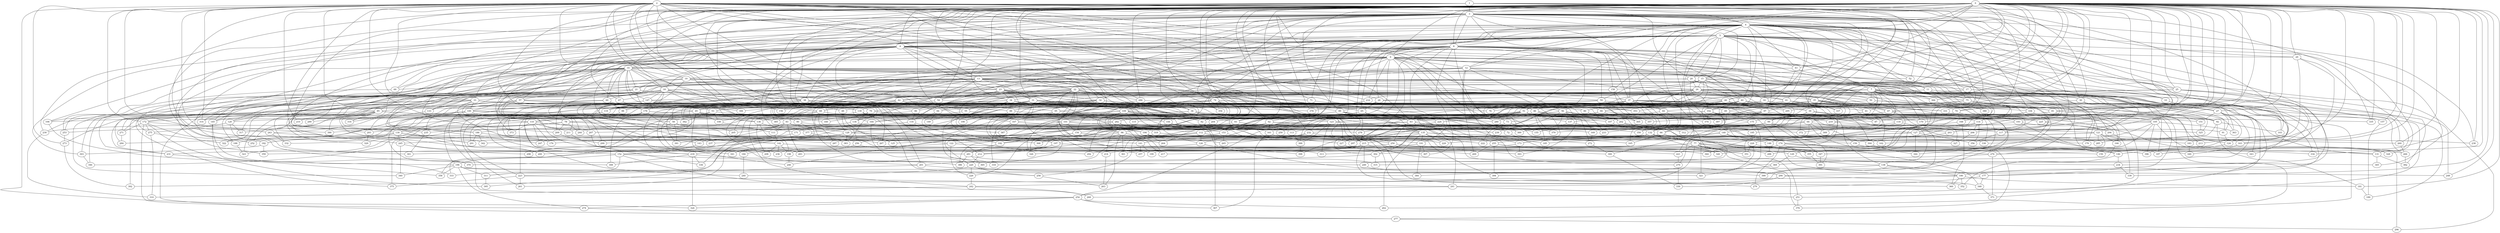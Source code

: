 strict graph "barabasi_albert_graph(400,3)" {
0;
1;
2;
3;
4;
5;
6;
7;
8;
9;
10;
11;
12;
13;
14;
15;
16;
17;
18;
19;
20;
21;
22;
23;
24;
25;
26;
27;
28;
29;
30;
31;
32;
33;
34;
35;
36;
37;
38;
39;
40;
41;
42;
43;
44;
45;
46;
47;
48;
49;
50;
51;
52;
53;
54;
55;
56;
57;
58;
59;
60;
61;
62;
63;
64;
65;
66;
67;
68;
69;
70;
71;
72;
73;
74;
75;
76;
77;
78;
79;
80;
81;
82;
83;
84;
85;
86;
87;
88;
89;
90;
91;
92;
93;
94;
95;
96;
97;
98;
99;
100;
101;
102;
103;
104;
105;
106;
107;
108;
109;
110;
111;
112;
113;
114;
115;
116;
117;
118;
119;
120;
121;
122;
123;
124;
125;
126;
127;
128;
129;
130;
131;
132;
133;
134;
135;
136;
137;
138;
139;
140;
141;
142;
143;
144;
145;
146;
147;
148;
149;
150;
151;
152;
153;
154;
155;
156;
157;
158;
159;
160;
161;
162;
163;
164;
165;
166;
167;
168;
169;
170;
171;
172;
173;
174;
175;
176;
177;
178;
179;
180;
181;
182;
183;
184;
185;
186;
187;
188;
189;
190;
191;
192;
193;
194;
195;
196;
197;
198;
199;
200;
201;
202;
203;
204;
205;
206;
207;
208;
209;
210;
211;
212;
213;
214;
215;
216;
217;
218;
219;
220;
221;
222;
223;
224;
225;
226;
227;
228;
229;
230;
231;
232;
233;
234;
235;
236;
237;
238;
239;
240;
241;
242;
243;
244;
245;
246;
247;
248;
249;
250;
251;
252;
253;
254;
255;
256;
257;
258;
259;
260;
261;
262;
263;
264;
265;
266;
267;
268;
269;
270;
271;
272;
273;
274;
275;
276;
277;
278;
279;
280;
281;
282;
283;
284;
285;
286;
287;
288;
289;
290;
291;
292;
293;
294;
295;
296;
297;
298;
299;
300;
301;
302;
303;
304;
305;
306;
307;
308;
309;
310;
311;
312;
313;
314;
315;
316;
317;
318;
319;
320;
321;
322;
323;
324;
325;
326;
327;
328;
329;
330;
331;
332;
333;
334;
335;
336;
337;
338;
339;
340;
341;
342;
343;
344;
345;
346;
347;
348;
349;
350;
351;
352;
353;
354;
355;
356;
357;
358;
359;
360;
361;
362;
363;
364;
365;
366;
367;
368;
369;
370;
371;
372;
373;
374;
375;
376;
377;
378;
379;
380;
381;
382;
383;
384;
385;
386;
387;
388;
389;
390;
391;
392;
393;
394;
395;
396;
397;
398;
399;
0 -- 3  [is_available=True, prob="1.0"];
0 -- 4  [is_available=True, prob="0.469108037095"];
0 -- 5  [is_available=True, prob="0.46128599226"];
0 -- 134  [is_available=True, prob="0.242412271839"];
0 -- 7  [is_available=True, prob="1.0"];
0 -- 8  [is_available=True, prob="0.300753113248"];
0 -- 9  [is_available=True, prob="0.74946167137"];
0 -- 139  [is_available=True, prob="0.544495184502"];
0 -- 12  [is_available=True, prob="1.0"];
0 -- 14  [is_available=True, prob="0.443077723807"];
0 -- 144  [is_available=True, prob="0.201335796004"];
0 -- 17  [is_available=True, prob="0.937649190392"];
0 -- 20  [is_available=True, prob="1.0"];
0 -- 366  [is_available=True, prob="1.0"];
0 -- 150  [is_available=True, prob="1.0"];
0 -- 25  [is_available=True, prob="1.0"];
0 -- 26  [is_available=True, prob="1.0"];
0 -- 27  [is_available=True, prob="0.169822633315"];
0 -- 260  [is_available=True, prob="0.44544967121"];
0 -- 29  [is_available=True, prob="0.77801189255"];
0 -- 286  [is_available=True, prob="0.807539608115"];
0 -- 31  [is_available=True, prob="0.908186370956"];
0 -- 34  [is_available=True, prob="0.759470483725"];
0 -- 38  [is_available=True, prob="0.776584737086"];
0 -- 168  [is_available=True, prob="0.798781486831"];
0 -- 372  [is_available=True, prob="0.971199612513"];
0 -- 44  [is_available=True, prob="1.0"];
0 -- 47  [is_available=True, prob="0.2263514423"];
0 -- 48  [is_available=True, prob="0.38629463749"];
0 -- 49  [is_available=True, prob="0.975014358833"];
0 -- 308  [is_available=True, prob="0.362865690236"];
0 -- 181  [is_available=True, prob="0.683231213149"];
0 -- 54  [is_available=True, prob="1.0"];
0 -- 57  [is_available=True, prob="0.469200179878"];
0 -- 186  [is_available=True, prob="0.435752359344"];
0 -- 190  [is_available=True, prob="0.99192404685"];
0 -- 319  [is_available=True, prob="0.530068215431"];
0 -- 193  [is_available=True, prob="0.38735262952"];
0 -- 67  [is_available=True, prob="0.938527764088"];
0 -- 182  [is_available=True, prob="0.29176022767"];
0 -- 70  [is_available=True, prob="0.801853870129"];
0 -- 337  [is_available=True, prob="1.0"];
0 -- 74  [is_available=True, prob="0.964928389022"];
0 -- 203  [is_available=True, prob="0.264798888369"];
0 -- 206  [is_available=True, prob="0.310271329784"];
0 -- 79  [is_available=True, prob="0.615456173189"];
0 -- 81  [is_available=True, prob="0.796133817011"];
0 -- 82  [is_available=True, prob="1.0"];
0 -- 339  [is_available=True, prob="1.0"];
0 -- 213  [is_available=True, prob="1.0"];
0 -- 87  [is_available=True, prob="1.0"];
0 -- 267  [is_available=True, prob="0.00955412819564"];
0 -- 331  [is_available=True, prob="0.865411491537"];
0 -- 335  [is_available=True, prob="0.334314809139"];
0 -- 93  [is_available=True, prob="0.246020717553"];
0 -- 225  [is_available=True, prob="0.165659739944"];
0 -- 230  [is_available=True, prob="0.205355168562"];
0 -- 209  [is_available=True, prob="1.0"];
0 -- 232  [is_available=True, prob="0.864209151323"];
0 -- 238  [is_available=True, prob="0.716328494152"];
0 -- 334  [is_available=True, prob="0.00755163651664"];
0 -- 157  [is_available=True, prob="0.0768299641235"];
0 -- 285  [is_available=True, prob="0.653055908189"];
0 -- 117  [is_available=True, prob="0.384852274609"];
0 -- 248  [is_available=True, prob="0.812437405161"];
0 -- 378  [is_available=True, prob="0.1552495594"];
0 -- 124  [is_available=True, prob="0.833486367472"];
1 -- 257  [is_available=True, prob="1.0"];
1 -- 3  [is_available=True, prob="0.237110347813"];
1 -- 6  [is_available=True, prob="0.150148208761"];
1 -- 43  [is_available=True, prob="0.679990100868"];
1 -- 335  [is_available=True, prob="1.0"];
1 -- 48  [is_available=True, prob="0.561346253205"];
1 -- 52  [is_available=True, prob="0.538970789139"];
1 -- 53  [is_available=True, prob="0.660506632651"];
1 -- 22  [is_available=True, prob="0.516001009771"];
1 -- 183  [is_available=True, prob="0.0118663055212"];
1 -- 30  [is_available=True, prob="0.304845895952"];
2 -- 3  [is_available=True, prob="0.466014400832"];
2 -- 4  [is_available=True, prob="0.854101109796"];
2 -- 390  [is_available=True, prob="0.280775623152"];
2 -- 135  [is_available=True, prob="1.0"];
2 -- 13  [is_available=True, prob="1.0"];
2 -- 273  [is_available=True, prob="0.419732979227"];
2 -- 18  [is_available=True, prob="0.340697847889"];
2 -- 19  [is_available=True, prob="0.249831521344"];
2 -- 20  [is_available=True, prob="0.0844296626046"];
2 -- 324  [is_available=True, prob="0.230305652531"];
2 -- 155  [is_available=True, prob="0.228864172486"];
2 -- 29  [is_available=True, prob="0.742246556501"];
2 -- 30  [is_available=True, prob="0.585738828244"];
2 -- 160  [is_available=True, prob="1.0"];
2 -- 33  [is_available=True, prob="0.7271332702"];
2 -- 36  [is_available=True, prob="0.336089849147"];
2 -- 38  [is_available=True, prob="0.142358960668"];
2 -- 167  [is_available=True, prob="0.278251306342"];
2 -- 42  [is_available=True, prob="0.25759709405"];
2 -- 172  [is_available=True, prob="0.559439761088"];
2 -- 286  [is_available=True, prob="0.96798376185"];
2 -- 201  [is_available=True, prob="0.870184164473"];
2 -- 314  [is_available=True, prob="0.622935406585"];
2 -- 63  [is_available=True, prob="1.0"];
2 -- 68  [is_available=True, prob="0.517662245919"];
2 -- 70  [is_available=True, prob="0.160384450913"];
2 -- 71  [is_available=True, prob="1.0"];
2 -- 73  [is_available=True, prob="0.845779734921"];
2 -- 203  [is_available=True, prob="1.0"];
2 -- 207  [is_available=True, prob="0.853100426225"];
2 -- 210  [is_available=True, prob="1.0"];
2 -- 85  [is_available=True, prob="0.875585889064"];
2 -- 342  [is_available=True, prob="0.75426763102"];
2 -- 218  [is_available=True, prob="1.0"];
2 -- 354  [is_available=True, prob="0.764604955825"];
2 -- 99  [is_available=True, prob="0.320568174495"];
2 -- 243  [is_available=True, prob="0.507425964611"];
2 -- 123  [is_available=True, prob="0.277698644958"];
3 -- 4  [is_available=True, prob="1.0"];
3 -- 5  [is_available=True, prob="1.0"];
3 -- 7  [is_available=True, prob="0.907401512553"];
3 -- 8  [is_available=True, prob="0.569366484867"];
3 -- 130  [is_available=True, prob="1.0"];
3 -- 14  [is_available=True, prob="0.958252229705"];
3 -- 15  [is_available=True, prob="0.753303102945"];
3 -- 16  [is_available=True, prob="0.204005987226"];
3 -- 23  [is_available=True, prob="0.303580090273"];
3 -- 25  [is_available=True, prob="1.0"];
3 -- 32  [is_available=True, prob="0.576687377704"];
3 -- 33  [is_available=True, prob="0.208199973245"];
3 -- 35  [is_available=True, prob="0.302541930235"];
3 -- 37  [is_available=True, prob="0.182921364868"];
3 -- 39  [is_available=True, prob="0.821061339892"];
3 -- 129  [is_available=True, prob="0.600030416755"];
3 -- 171  [is_available=True, prob="0.701493380348"];
3 -- 44  [is_available=True, prob="0.481528571263"];
3 -- 303  [is_available=True, prob="0.365811515288"];
3 -- 54  [is_available=True, prob="0.0364374899642"];
3 -- 69  [is_available=True, prob="0.963038667294"];
3 -- 74  [is_available=True, prob="0.216851784899"];
3 -- 75  [is_available=True, prob="1.0"];
3 -- 77  [is_available=True, prob="0.947873712881"];
3 -- 78  [is_available=True, prob="0.630719834757"];
3 -- 89  [is_available=True, prob="1.0"];
3 -- 97  [is_available=True, prob="0.544907839922"];
3 -- 359  [is_available=True, prob="0.712398154021"];
3 -- 104  [is_available=True, prob="1.0"];
3 -- 106  [is_available=True, prob="0.887083615104"];
3 -- 363  [is_available=True, prob="0.282127672633"];
3 -- 238  [is_available=True, prob="0.278516920576"];
3 -- 377  [is_available=True, prob="0.308679151439"];
4 -- 5  [is_available=True, prob="1.0"];
4 -- 6  [is_available=True, prob="1.0"];
4 -- 8  [is_available=True, prob="0.115634474491"];
4 -- 10  [is_available=True, prob="1.0"];
4 -- 11  [is_available=True, prob="1.0"];
4 -- 12  [is_available=True, prob="0.915484795982"];
4 -- 17  [is_available=True, prob="0.290381423637"];
4 -- 21  [is_available=True, prob="1.0"];
4 -- 278  [is_available=True, prob="0.720509835721"];
4 -- 179  [is_available=True, prob="0.191349397042"];
4 -- 158  [is_available=True, prob="0.159973106079"];
4 -- 289  [is_available=True, prob="0.287551158092"];
4 -- 40  [is_available=True, prob="0.153812615979"];
4 -- 41  [is_available=True, prob="0.563805406459"];
4 -- 170  [is_available=True, prob="0.152192304867"];
4 -- 43  [is_available=True, prob="0.161157232893"];
4 -- 51  [is_available=True, prob="0.616247682707"];
4 -- 180  [is_available=True, prob="0.600305660062"];
4 -- 187  [is_available=True, prob="0.309853731116"];
4 -- 65  [is_available=True, prob="0.683714729582"];
4 -- 66  [is_available=True, prob="0.937016653607"];
4 -- 74  [is_available=True, prob="0.140082507455"];
4 -- 337  [is_available=True, prob="0.265930221368"];
4 -- 345  [is_available=True, prob="0.310666308377"];
4 -- 221  [is_available=True, prob="0.901145657569"];
4 -- 145  [is_available=True, prob="0.0486946864024"];
4 -- 105  [is_available=True, prob="0.52127011208"];
4 -- 106  [is_available=True, prob="1.0"];
4 -- 120  [is_available=True, prob="1.0"];
4 -- 234  [is_available=True, prob="0.51089438778"];
4 -- 127  [is_available=True, prob="0.495575286491"];
5 -- 385  [is_available=True, prob="0.393748936924"];
5 -- 6  [is_available=True, prob="1.0"];
5 -- 7  [is_available=True, prob="0.842160017245"];
5 -- 397  [is_available=True, prob="0.199588917151"];
5 -- 142  [is_available=True, prob="0.345241592619"];
5 -- 15  [is_available=True, prob="0.485646037245"];
5 -- 16  [is_available=True, prob="1.0"];
5 -- 18  [is_available=True, prob="1.0"];
5 -- 19  [is_available=True, prob="0.956966248268"];
5 -- 20  [is_available=True, prob="1.0"];
5 -- 25  [is_available=True, prob="0.271834465027"];
5 -- 27  [is_available=True, prob="0.259912180686"];
5 -- 29  [is_available=True, prob="0.837423165808"];
5 -- 294  [is_available=True, prob="0.820652229203"];
5 -- 52  [is_available=True, prob="1.0"];
5 -- 59  [is_available=True, prob="0.540677255339"];
5 -- 188  [is_available=True, prob="0.0480069172237"];
5 -- 194  [is_available=True, prob="0.942317809675"];
5 -- 195  [is_available=True, prob="0.195640862432"];
5 -- 71  [is_available=True, prob="0.140590425253"];
5 -- 328  [is_available=True, prob="0.533806410471"];
5 -- 208  [is_available=True, prob="0.481969306478"];
5 -- 102  [is_available=True, prob="0.565222775356"];
5 -- 103  [is_available=True, prob="0.18341466882"];
5 -- 316  [is_available=True, prob="0.476103188946"];
5 -- 109  [is_available=True, prob="0.526064027277"];
5 -- 121  [is_available=True, prob="0.348289308481"];
6 -- 9  [is_available=True, prob="1.0"];
6 -- 11  [is_available=True, prob="0.911088391904"];
6 -- 13  [is_available=True, prob="0.830122461967"];
6 -- 14  [is_available=True, prob="0.769337263571"];
6 -- 271  [is_available=True, prob="0.913937620074"];
6 -- 145  [is_available=True, prob="1.0"];
6 -- 275  [is_available=True, prob="1.0"];
6 -- 277  [is_available=True, prob="1.0"];
6 -- 23  [is_available=True, prob="0.00223796692965"];
6 -- 156  [is_available=True, prob="0.601320871479"];
6 -- 32  [is_available=True, prob="0.991522806736"];
6 -- 168  [is_available=True, prob="1.0"];
6 -- 55  [is_available=True, prob="0.455413696531"];
6 -- 314  [is_available=True, prob="0.869134933697"];
6 -- 317  [is_available=True, prob="0.421237936599"];
6 -- 62  [is_available=True, prob="0.435517159265"];
6 -- 63  [is_available=True, prob="0.84198544534"];
6 -- 69  [is_available=True, prob="0.318299390347"];
6 -- 75  [is_available=True, prob="1.0"];
6 -- 216  [is_available=True, prob="0.476917909768"];
6 -- 91  [is_available=True, prob="0.494510914255"];
6 -- 110  [is_available=True, prob="1.0"];
6 -- 244  [is_available=True, prob="0.482000089619"];
6 -- 247  [is_available=True, prob="0.666405691599"];
7 -- 137  [is_available=True, prob="0.593563992852"];
7 -- 10  [is_available=True, prob="1.0"];
7 -- 147  [is_available=True, prob="1.0"];
7 -- 149  [is_available=True, prob="1.0"];
7 -- 151  [is_available=True, prob="1.0"];
7 -- 28  [is_available=True, prob="0.0363179952078"];
7 -- 288  [is_available=True, prob="0.455756568106"];
7 -- 164  [is_available=True, prob="0.590492120502"];
7 -- 167  [is_available=True, prob="1.0"];
7 -- 170  [is_available=True, prob="0.438011035206"];
7 -- 50  [is_available=True, prob="0.412198055443"];
7 -- 183  [is_available=True, prob="1.0"];
7 -- 184  [is_available=True, prob="0.908057598768"];
7 -- 61  [is_available=True, prob="0.835424414003"];
7 -- 64  [is_available=True, prob="0.614555695497"];
7 -- 325  [is_available=True, prob="0.927741374415"];
7 -- 75  [is_available=True, prob="0.0286317380947"];
7 -- 76  [is_available=True, prob="0.13678172089"];
7 -- 103  [is_available=True, prob="0.299864199527"];
7 -- 371  [is_available=True, prob="0.899677797783"];
8 -- 264  [is_available=True, prob="0.134703119317"];
8 -- 9  [is_available=True, prob="0.102992497152"];
8 -- 13  [is_available=True, prob="0.7645277573"];
8 -- 259  [is_available=True, prob="0.0703221041741"];
8 -- 22  [is_available=True, prob="0.98287007225"];
8 -- 282  [is_available=True, prob="0.771804932406"];
8 -- 28  [is_available=True, prob="0.475769067285"];
8 -- 158  [is_available=True, prob="0.0786098187521"];
8 -- 37  [is_available=True, prob="0.615831967726"];
8 -- 40  [is_available=True, prob="1.0"];
8 -- 43  [is_available=True, prob="0.819725744335"];
8 -- 307  [is_available=True, prob="0.46017079749"];
8 -- 56  [is_available=True, prob="0.467552046916"];
8 -- 59  [is_available=True, prob="1.0"];
8 -- 60  [is_available=True, prob="0.248377377077"];
8 -- 191  [is_available=True, prob="1.0"];
8 -- 73  [is_available=True, prob="1.0"];
8 -- 397  [is_available=True, prob="0.252110186625"];
8 -- 97  [is_available=True, prob="1.0"];
8 -- 100  [is_available=True, prob="0.844630393959"];
8 -- 296  [is_available=True, prob="1.0"];
8 -- 114  [is_available=True, prob="0.0714956563966"];
8 -- 122  [is_available=True, prob="0.759175585197"];
9 -- 10  [is_available=True, prob="0.387357888734"];
9 -- 11  [is_available=True, prob="1.0"];
9 -- 12  [is_available=True, prob="1.0"];
9 -- 302  [is_available=True, prob="0.308923101915"];
9 -- 155  [is_available=True, prob="0.652248066729"];
9 -- 35  [is_available=True, prob="0.706467211359"];
9 -- 46  [is_available=True, prob="1.0"];
9 -- 175  [is_available=True, prob="0.919803967352"];
9 -- 58  [is_available=True, prob="1.0"];
9 -- 209  [is_available=True, prob="1.0"];
9 -- 163  [is_available=True, prob="0.314583574589"];
9 -- 216  [is_available=True, prob="0.0881721397292"];
9 -- 90  [is_available=True, prob="0.754119899235"];
9 -- 229  [is_available=True, prob="0.771888474975"];
9 -- 96  [is_available=True, prob="0.288556338379"];
9 -- 354  [is_available=True, prob="1.0"];
9 -- 101  [is_available=True, prob="0.789699503688"];
9 -- 364  [is_available=True, prob="0.822432758612"];
9 -- 116  [is_available=True, prob="0.871105660116"];
9 -- 126  [is_available=True, prob="0.64094850006"];
10 -- 277  [is_available=True, prob="1.0"];
11 -- 129  [is_available=True, prob="0.972852926998"];
11 -- 33  [is_available=True, prob="0.990303067432"];
11 -- 118  [is_available=True, prob="0.268609218096"];
11 -- 260  [is_available=True, prob="0.707202205629"];
12 -- 128  [is_available=True, prob="1.0"];
12 -- 173  [is_available=True, prob="0.160606820471"];
12 -- 366  [is_available=True, prob="0.14123593501"];
12 -- 15  [is_available=True, prob="0.952909468657"];
12 -- 88  [is_available=True, prob="0.683326358905"];
12 -- 269  [is_available=True, prob="0.310050667539"];
12 -- 56  [is_available=True, prob="0.0517153824428"];
12 -- 26  [is_available=True, prob="1.0"];
12 -- 90  [is_available=True, prob="0.33587939759"];
13 -- 21  [is_available=True, prob="0.197127579941"];
13 -- 22  [is_available=True, prob="0.52898926051"];
13 -- 27  [is_available=True, prob="0.0768983490919"];
13 -- 156  [is_available=True, prob="0.707188333506"];
13 -- 31  [is_available=True, prob="0.578016504418"];
13 -- 36  [is_available=True, prob="0.733049899514"];
13 -- 37  [is_available=True, prob="0.0325242151079"];
13 -- 60  [is_available=True, prob="0.424812946751"];
13 -- 134  [is_available=True, prob="0.757588386702"];
13 -- 62  [is_available=True, prob="0.987778307199"];
13 -- 219  [is_available=True, prob="0.215682948702"];
13 -- 92  [is_available=True, prob="1.0"];
13 -- 93  [is_available=True, prob="0.255238664533"];
13 -- 362  [is_available=True, prob="0.622316507992"];
13 -- 109  [is_available=True, prob="0.489216692572"];
13 -- 245  [is_available=True, prob="1.0"];
13 -- 246  [is_available=True, prob="0.903778369539"];
13 -- 119  [is_available=True, prob="0.333272612322"];
13 -- 120  [is_available=True, prob="1.0"];
14 -- 18  [is_available=True, prob="1.0"];
14 -- 147  [is_available=True, prob="0.86189757585"];
14 -- 21  [is_available=True, prob="0.765360742727"];
14 -- 316  [is_available=True, prob="0.788828116803"];
14 -- 38  [is_available=True, prob="0.741997226282"];
14 -- 172  [is_available=True, prob="1.0"];
14 -- 52  [is_available=True, prob="0.382356446892"];
14 -- 185  [is_available=True, prob="1.0"];
14 -- 59  [is_available=True, prob="0.360471300627"];
14 -- 188  [is_available=True, prob="0.591944631391"];
14 -- 67  [is_available=True, prob="0.63738134192"];
14 -- 200  [is_available=True, prob="1.0"];
14 -- 329  [is_available=True, prob="0.302718015836"];
14 -- 78  [is_available=True, prob="0.167047868916"];
14 -- 83  [is_available=True, prob="0.447866643013"];
14 -- 340  [is_available=True, prob="0.31798507385"];
14 -- 85  [is_available=True, prob="0.200480973012"];
14 -- 227  [is_available=True, prob="0.351538705279"];
14 -- 60  [is_available=True, prob="1.0"];
14 -- 363  [is_available=True, prob="0.651052356631"];
14 -- 19  [is_available=True, prob="0.891876405012"];
14 -- 380  [is_available=True, prob="1.0"];
14 -- 253  [is_available=True, prob="0.610535520292"];
14 -- 126  [is_available=True, prob="1.0"];
15 -- 80  [is_available=True, prob="0.683721687196"];
15 -- 177  [is_available=True, prob="0.771020608706"];
15 -- 398  [is_available=True, prob="0.691130732798"];
15 -- 16  [is_available=True, prob="1.0"];
15 -- 17  [is_available=True, prob="0.837097626869"];
15 -- 178  [is_available=True, prob="0.759871713915"];
15 -- 99  [is_available=True, prob="0.167519611463"];
15 -- 158  [is_available=True, prob="0.364713448602"];
15 -- 24  [is_available=True, prob="0.49376605051"];
15 -- 94  [is_available=True, prob="0.295438820619"];
16 -- 326  [is_available=True, prob="1.0"];
16 -- 102  [is_available=True, prob="1.0"];
16 -- 81  [is_available=True, prob="0.0360543596937"];
16 -- 388  [is_available=True, prob="0.168809055428"];
16 -- 92  [is_available=True, prob="1.0"];
17 -- 115  [is_available=True, prob="0.0484390788309"];
17 -- 380  [is_available=True, prob="0.453917692543"];
17 -- 189  [is_available=True, prob="0.501275946784"];
18 -- 139  [is_available=True, prob="0.710328621155"];
18 -- 323  [is_available=True, prob="0.93935429466"];
18 -- 289  [is_available=True, prob="0.000850732985077"];
18 -- 293  [is_available=True, prob="0.00870616950717"];
18 -- 41  [is_available=True, prob="0.46925564848"];
18 -- 306  [is_available=True, prob="1.0"];
18 -- 303  [is_available=True, prob="0.548679804334"];
18 -- 50  [is_available=True, prob="0.121943153044"];
18 -- 57  [is_available=True, prob="0.767905982687"];
18 -- 65  [is_available=True, prob="0.483360707254"];
18 -- 67  [is_available=True, prob="0.0570115975885"];
18 -- 327  [is_available=True, prob="0.939024050614"];
18 -- 210  [is_available=True, prob="0.0241465067"];
18 -- 142  [is_available=True, prob="0.94227700974"];
18 -- 88  [is_available=True, prob="0.715874847525"];
18 -- 89  [is_available=True, prob="0.610349821437"];
18 -- 230  [is_available=True, prob="0.887060456537"];
18 -- 147  [is_available=True, prob="0.095421718536"];
18 -- 125  [is_available=True, prob="0.957403882654"];
19 -- 133  [is_available=True, prob="1.0"];
19 -- 299  [is_available=True, prob="0.186940819676"];
19 -- 332  [is_available=True, prob="0.670189770323"];
19 -- 86  [is_available=True, prob="0.247023632453"];
19 -- 23  [is_available=True, prob="0.553487846714"];
19 -- 24  [is_available=True, prob="0.553884989837"];
19 -- 28  [is_available=True, prob="0.341130828133"];
19 -- 69  [is_available=True, prob="0.54472236091"];
20 -- 102  [is_available=True, prob="0.09881076576"];
20 -- 40  [is_available=True, prob="1.0"];
20 -- 343  [is_available=True, prob="0.0435369701671"];
20 -- 243  [is_available=True, prob="0.936658931067"];
20 -- 55  [is_available=True, prob="0.878116364202"];
20 -- 24  [is_available=True, prob="1.0"];
20 -- 133  [is_available=True, prob="1.0"];
21 -- 322  [is_available=True, prob="0.767180565861"];
21 -- 71  [is_available=True, prob="0.619448644695"];
21 -- 136  [is_available=True, prob="0.000313970533109"];
21 -- 237  [is_available=True, prob="1.0"];
22 -- 96  [is_available=True, prob="0.844631545418"];
22 -- 34  [is_available=True, prob="0.575003072072"];
22 -- 35  [is_available=True, prob="0.3416736209"];
22 -- 100  [is_available=True, prob="1.0"];
22 -- 357  [is_available=True, prob="0.146342804716"];
22 -- 199  [is_available=True, prob="1.0"];
22 -- 42  [is_available=True, prob="1.0"];
22 -- 353  [is_available=True, prob="0.861305609734"];
22 -- 387  [is_available=True, prob="0.930478468386"];
22 -- 117  [is_available=True, prob="0.567793415739"];
22 -- 214  [is_available=True, prob="0.704416202652"];
22 -- 383  [is_available=True, prob="1.0"];
22 -- 286  [is_available=True, prob="0.255719286917"];
22 -- 95  [is_available=True, prob="1.0"];
23 -- 32  [is_available=True, prob="0.301404460588"];
23 -- 34  [is_available=True, prob="0.299352177498"];
23 -- 201  [is_available=True, prob="1.0"];
23 -- 290  [is_available=True, prob="0.432821274088"];
23 -- 178  [is_available=True, prob="1.0"];
23 -- 47  [is_available=True, prob="1.0"];
23 -- 112  [is_available=True, prob="0.396143661251"];
23 -- 82  [is_available=True, prob="0.0279751841386"];
23 -- 54  [is_available=True, prob="1.0"];
23 -- 119  [is_available=True, prob="0.889596707452"];
23 -- 58  [is_available=True, prob="0.468012576747"];
23 -- 252  [is_available=True, prob="0.805582978317"];
23 -- 31  [is_available=True, prob="0.659737321951"];
24 -- 51  [is_available=True, prob="0.297695363071"];
24 -- 334  [is_available=True, prob="0.818560702422"];
24 -- 101  [is_available=True, prob="0.483205430539"];
24 -- 41  [is_available=True, prob="0.495432158027"];
24 -- 366  [is_available=True, prob="0.311435568226"];
24 -- 140  [is_available=True, prob="0.320035542016"];
24 -- 46  [is_available=True, prob="0.535100342524"];
24 -- 50  [is_available=True, prob="0.933553012565"];
24 -- 222  [is_available=True, prob="1.0"];
24 -- 89  [is_available=True, prob="0.409286876038"];
24 -- 216  [is_available=True, prob="0.286129773668"];
24 -- 84  [is_available=True, prob="0.550941638006"];
24 -- 105  [is_available=True, prob="0.850567484602"];
24 -- 220  [is_available=True, prob="0.452802830153"];
24 -- 61  [is_available=True, prob="0.255132364143"];
24 -- 30  [is_available=True, prob="0.209532781137"];
25 -- 42  [is_available=True, prob="1.0"];
25 -- 396  [is_available=True, prob="0.501170924452"];
25 -- 248  [is_available=True, prob="0.390377165332"];
25 -- 26  [is_available=True, prob="0.742945175266"];
25 -- 382  [is_available=True, prob="0.392133224438"];
26 -- 98  [is_available=True, prob="1.0"];
26 -- 131  [is_available=True, prob="0.0496449728937"];
26 -- 39  [is_available=True, prob="1.0"];
26 -- 295  [is_available=True, prob="1.0"];
26 -- 302  [is_available=True, prob="0.654495890316"];
26 -- 336  [is_available=True, prob="0.132020659241"];
26 -- 94  [is_available=True, prob="0.146345247665"];
27 -- 343  [is_available=True, prob="0.208457324576"];
27 -- 369  [is_available=True, prob="0.298974709422"];
27 -- 276  [is_available=True, prob="0.47883441239"];
27 -- 151  [is_available=True, prob="0.728800980894"];
27 -- 91  [is_available=True, prob="0.0479597234677"];
28 -- 65  [is_available=True, prob="1.0"];
28 -- 305  [is_available=True, prob="0.612442802826"];
28 -- 273  [is_available=True, prob="0.548081645076"];
28 -- 156  [is_available=True, prob="0.285578928733"];
28 -- 61  [is_available=True, prob="0.24045859486"];
29 -- 163  [is_available=True, prob="0.320412607661"];
29 -- 162  [is_available=True, prob="0.852230334474"];
29 -- 131  [is_available=True, prob="0.558071316518"];
30 -- 51  [is_available=True, prob="0.584212461388"];
30 -- 121  [is_available=True, prob="0.508890772633"];
30 -- 124  [is_available=True, prob="0.461673876285"];
31 -- 144  [is_available=True, prob="1.0"];
31 -- 36  [is_available=True, prob="1.0"];
31 -- 264  [is_available=True, prob="0.456743577756"];
31 -- 138  [is_available=True, prob="1.0"];
31 -- 299  [is_available=True, prob="0.0203150786867"];
31 -- 141  [is_available=True, prob="0.188548693075"];
31 -- 48  [is_available=True, prob="0.698714495925"];
31 -- 237  [is_available=True, prob="0.160457622751"];
31 -- 84  [is_available=True, prob="0.684565223447"];
31 -- 196  [is_available=True, prob="1.0"];
31 -- 378  [is_available=True, prob="0.815506568571"];
31 -- 379  [is_available=True, prob="1.0"];
31 -- 318  [is_available=True, prob="0.972931873972"];
32 -- 256  [is_available=True, prob="1.0"];
32 -- 164  [is_available=True, prob="0.323179074776"];
32 -- 329  [is_available=True, prob="0.433474085802"];
32 -- 169  [is_available=True, prob="0.842124577253"];
32 -- 139  [is_available=True, prob="0.531121514058"];
32 -- 46  [is_available=True, prob="0.695584603766"];
32 -- 81  [is_available=True, prob="1.0"];
32 -- 180  [is_available=True, prob="1.0"];
32 -- 53  [is_available=True, prob="1.0"];
32 -- 217  [is_available=True, prob="1.0"];
32 -- 331  [is_available=True, prob="0.814782729766"];
32 -- 190  [is_available=True, prob="0.735429535514"];
32 -- 309  [is_available=True, prob="0.800562681884"];
33 -- 353  [is_available=True, prob="1.0"];
33 -- 100  [is_available=True, prob="1.0"];
33 -- 133  [is_available=True, prob="1.0"];
33 -- 231  [is_available=True, prob="0.319758573881"];
33 -- 45  [is_available=True, prob="0.611396556782"];
33 -- 176  [is_available=True, prob="0.161602561498"];
33 -- 177  [is_available=True, prob="0.344842594998"];
33 -- 346  [is_available=True, prob="0.337414164757"];
33 -- 284  [is_available=True, prob="0.395213784166"];
33 -- 191  [is_available=True, prob="0.0597688638704"];
34 -- 68  [is_available=True, prob="0.863329583837"];
34 -- 197  [is_available=True, prob="0.81704885177"];
34 -- 394  [is_available=True, prob="0.184591016765"];
34 -- 76  [is_available=True, prob="0.523631274486"];
34 -- 49  [is_available=True, prob="0.334027737707"];
34 -- 55  [is_available=True, prob="0.481720359283"];
34 -- 56  [is_available=True, prob="0.976877493993"];
34 -- 88  [is_available=True, prob="0.304269796056"];
34 -- 218  [is_available=True, prob="0.852575917075"];
34 -- 381  [is_available=True, prob="1.0"];
34 -- 254  [is_available=True, prob="0.412473626948"];
35 -- 140  [is_available=True, prob="0.429541424839"];
35 -- 76  [is_available=True, prob="0.808124715878"];
35 -- 323  [is_available=True, prob="0.193978696507"];
35 -- 372  [is_available=True, prob="0.603721000373"];
35 -- 309  [is_available=True, prob="0.976948338125"];
35 -- 118  [is_available=True, prob="0.833785879146"];
36 -- 224  [is_available=True, prob="1.0"];
36 -- 83  [is_available=True, prob="0.634074546798"];
36 -- 312  [is_available=True, prob="0.418494972662"];
36 -- 58  [is_available=True, prob="0.467682978323"];
37 -- 97  [is_available=True, prob="1.0"];
37 -- 132  [is_available=True, prob="0.901198752126"];
37 -- 166  [is_available=True, prob="0.244461621296"];
37 -- 39  [is_available=True, prob="0.812493204159"];
37 -- 138  [is_available=True, prob="0.42688326376"];
37 -- 44  [is_available=True, prob="0.87106983345"];
37 -- 45  [is_available=True, prob="0.704165984192"];
37 -- 205  [is_available=True, prob="0.592125829844"];
37 -- 53  [is_available=True, prob="0.439185624854"];
37 -- 280  [is_available=True, prob="0.830221258663"];
37 -- 79  [is_available=True, prob="0.997710551245"];
37 -- 350  [is_available=True, prob="0.110538572796"];
37 -- 223  [is_available=True, prob="0.555237161231"];
38 -- 161  [is_available=True, prob="0.771295309146"];
38 -- 393  [is_available=True, prob="0.772952036055"];
38 -- 332  [is_available=True, prob="0.0432077849149"];
38 -- 130  [is_available=True, prob="1.0"];
38 -- 47  [is_available=True, prob="1.0"];
38 -- 240  [is_available=True, prob="0.221769704601"];
38 -- 116  [is_available=True, prob="0.187476431142"];
38 -- 182  [is_available=True, prob="0.753216446612"];
38 -- 212  [is_available=True, prob="1.0"];
38 -- 95  [is_available=True, prob="1.0"];
39 -- 99  [is_available=True, prob="0.44193474705"];
39 -- 300  [is_available=True, prob="0.163739193051"];
39 -- 270  [is_available=True, prob="0.278952297751"];
39 -- 118  [is_available=True, prob="0.295465000841"];
39 -- 187  [is_available=True, prob="0.297983836051"];
40 -- 353  [is_available=True, prob="0.539601701937"];
40 -- 162  [is_available=True, prob="0.772018884322"];
40 -- 278  [is_available=True, prob="1.0"];
40 -- 262  [is_available=True, prob="0.0281712447567"];
40 -- 119  [is_available=True, prob="0.904783632591"];
40 -- 104  [is_available=True, prob="0.124729019953"];
40 -- 246  [is_available=True, prob="0.804747386521"];
40 -- 87  [is_available=True, prob="0.00857810244807"];
40 -- 68  [is_available=True, prob="0.382337940163"];
40 -- 374  [is_available=True, prob="1.0"];
40 -- 157  [is_available=True, prob="0.348920388007"];
41 -- 128  [is_available=True, prob="0.0872303697762"];
41 -- 337  [is_available=True, prob="0.263266652991"];
41 -- 266  [is_available=True, prob="0.925732697728"];
41 -- 146  [is_available=True, prob="0.222175872261"];
41 -- 49  [is_available=True, prob="0.6348068807"];
42 -- 295  [is_available=True, prob="1.0"];
42 -- 45  [is_available=True, prob="0.565461754436"];
42 -- 365  [is_available=True, prob="0.253517586782"];
42 -- 83  [is_available=True, prob="0.605317703572"];
42 -- 84  [is_available=True, prob="1.0"];
43 -- 72  [is_available=True, prob="1.0"];
43 -- 276  [is_available=True, prob="0.160486964119"];
43 -- 57  [is_available=True, prob="0.279434909678"];
44 -- 66  [is_available=True, prob="0.678675792967"];
44 -- 328  [is_available=True, prob="0.835659685753"];
44 -- 93  [is_available=True, prob="0.996636142815"];
45 -- 160  [is_available=True, prob="0.842806555971"];
45 -- 386  [is_available=True, prob="0.118916957885"];
45 -- 107  [is_available=True, prob="1.0"];
45 -- 108  [is_available=True, prob="0.252182365902"];
45 -- 110  [is_available=True, prob="0.390821856123"];
45 -- 211  [is_available=True, prob="0.433098592915"];
45 -- 223  [is_available=True, prob="1.0"];
46 -- 204  [is_available=True, prob="0.119257957198"];
46 -- 77  [is_available=True, prob="1.0"];
46 -- 335  [is_available=True, prob="0.67622021936"];
46 -- 185  [is_available=True, prob="1.0"];
46 -- 379  [is_available=True, prob="0.963524798672"];
47 -- 110  [is_available=True, prob="1.0"];
47 -- 148  [is_available=True, prob="0.74377392578"];
47 -- 157  [is_available=True, prob="0.453667804443"];
48 -- 197  [is_available=True, prob="0.0527424616079"];
48 -- 256  [is_available=True, prob="0.897079246133"];
49 -- 175  [is_available=True, prob="0.0499122506339"];
49 -- 114  [is_available=True, prob="0.15995464467"];
49 -- 73  [is_available=True, prob="0.509056014613"];
49 -- 313  [is_available=True, prob="1.0"];
50 -- 70  [is_available=True, prob="1.0"];
50 -- 271  [is_available=True, prob="0.24856996673"];
50 -- 251  [is_available=True, prob="1.0"];
51 -- 136  [is_available=True, prob="0.945104241478"];
51 -- 137  [is_available=True, prob="0.0824000457237"];
51 -- 399  [is_available=True, prob="0.320759762645"];
51 -- 170  [is_available=True, prob="0.535757365314"];
51 -- 174  [is_available=True, prob="0.850303864001"];
51 -- 175  [is_available=True, prob="1.0"];
51 -- 62  [is_available=True, prob="0.543733091708"];
51 -- 63  [is_available=True, prob="0.0655343538217"];
51 -- 64  [is_available=True, prob="0.929266405658"];
51 -- 202  [is_available=True, prob="1.0"];
51 -- 78  [is_available=True, prob="0.285262889411"];
51 -- 338  [is_available=True, prob="0.867328819027"];
51 -- 87  [is_available=True, prob="0.219704232998"];
51 -- 90  [is_available=True, prob="0.210641294934"];
51 -- 101  [is_available=True, prob="1.0"];
51 -- 232  [is_available=True, prob="1.0"];
51 -- 82  [is_available=True, prob="1.0"];
51 -- 112  [is_available=True, prob="0.482570754634"];
51 -- 254  [is_available=True, prob="1.0"];
52 -- 179  [is_available=True, prob="0.540681060993"];
53 -- 284  [is_available=True, prob="1.0"];
53 -- 362  [is_available=True, prob="0.576379444311"];
53 -- 108  [is_available=True, prob="0.750080503736"];
53 -- 92  [is_available=True, prob="0.0356888331475"];
54 -- 231  [is_available=True, prob="0.452909602338"];
54 -- 113  [is_available=True, prob="0.149921799819"];
54 -- 86  [is_available=True, prob="0.547713820711"];
55 -- 152  [is_available=True, prob="1.0"];
55 -- 255  [is_available=True, prob="0.716304572663"];
56 -- 224  [is_available=True, prob="0.578023257283"];
56 -- 225  [is_available=True, prob="0.0380158733332"];
56 -- 227  [is_available=True, prob="1.0"];
56 -- 321  [is_available=True, prob="1.0"];
56 -- 137  [is_available=True, prob="1.0"];
56 -- 239  [is_available=True, prob="0.98318327459"];
56 -- 272  [is_available=True, prob="0.185527326899"];
56 -- 355  [is_available=True, prob="1.0"];
56 -- 393  [is_available=True, prob="1.0"];
56 -- 280  [is_available=True, prob="1.0"];
57 -- 293  [is_available=True, prob="1.0"];
57 -- 79  [is_available=True, prob="1.0"];
57 -- 80  [is_available=True, prob="0.409890683289"];
57 -- 211  [is_available=True, prob="0.648695065104"];
57 -- 85  [is_available=True, prob="0.136243201392"];
57 -- 373  [is_available=True, prob="0.0596858345203"];
58 -- 205  [is_available=True, prob="1.0"];
58 -- 333  [is_available=True, prob="0.911918885113"];
58 -- 91  [is_available=True, prob="0.423136269434"];
58 -- 381  [is_available=True, prob="0.324016420368"];
59 -- 386  [is_available=True, prob="0.426767957338"];
59 -- 331  [is_available=True, prob="0.890174645878"];
59 -- 86  [is_available=True, prob="0.811743415118"];
59 -- 344  [is_available=True, prob="1.0"];
59 -- 357  [is_available=True, prob="0.803553278727"];
60 -- 98  [is_available=True, prob="1.0"];
60 -- 370  [is_available=True, prob="0.878633988854"];
60 -- 207  [is_available=True, prob="0.207422888099"];
60 -- 72  [is_available=True, prob="0.344705920624"];
60 -- 306  [is_available=True, prob="0.835057775482"];
61 -- 64  [is_available=True, prob="0.76530392257"];
62 -- 161  [is_available=True, prob="1.0"];
62 -- 292  [is_available=True, prob="0.252507217831"];
62 -- 72  [is_available=True, prob="1.0"];
62 -- 395  [is_available=True, prob="0.719196768516"];
62 -- 159  [is_available=True, prob="0.784487060165"];
63 -- 96  [is_available=True, prob="0.931379523925"];
63 -- 195  [is_available=True, prob="0.621947908343"];
63 -- 297  [is_available=True, prob="0.683045067444"];
63 -- 171  [is_available=True, prob="0.0227268293018"];
63 -- 140  [is_available=True, prob="0.71186675314"];
63 -- 66  [is_available=True, prob="0.106432283763"];
63 -- 270  [is_available=True, prob="0.212717067068"];
63 -- 112  [is_available=True, prob="0.0627391911201"];
63 -- 342  [is_available=True, prob="1.0"];
63 -- 311  [is_available=True, prob="0.453065784876"];
63 -- 250  [is_available=True, prob="1.0"];
63 -- 285  [is_available=True, prob="0.876966888283"];
64 -- 132  [is_available=True, prob="1.0"];
64 -- 389  [is_available=True, prob="0.327778718922"];
64 -- 198  [is_available=True, prob="0.493416139697"];
64 -- 207  [is_available=True, prob="0.980502244407"];
64 -- 117  [is_available=True, prob="1.0"];
64 -- 150  [is_available=True, prob="1.0"];
64 -- 351  [is_available=True, prob="0.859292981412"];
64 -- 309  [is_available=True, prob="0.339156996513"];
65 -- 135  [is_available=True, prob="0.38808377907"];
65 -- 153  [is_available=True, prob="1.0"];
65 -- 255  [is_available=True, prob="0.336617472616"];
66 -- 77  [is_available=True, prob="0.928153925486"];
66 -- 165  [is_available=True, prob="0.126329019346"];
67 -- 178  [is_available=True, prob="0.393370070482"];
68 -- 385  [is_available=True, prob="0.670169857972"];
68 -- 120  [is_available=True, prob="0.823937151348"];
68 -- 219  [is_available=True, prob="1.0"];
68 -- 125  [is_available=True, prob="1.0"];
68 -- 287  [is_available=True, prob="0.432559108238"];
69 -- 253  [is_available=True, prob="0.485570205076"];
70 -- 357  [is_available=True, prob="0.688458642098"];
70 -- 166  [is_available=True, prob="0.178253988783"];
70 -- 168  [is_available=True, prob="0.357470404537"];
70 -- 214  [is_available=True, prob="0.371325109602"];
71 -- 282  [is_available=True, prob="1.0"];
71 -- 94  [is_available=True, prob="0.616159692552"];
72 -- 300  [is_available=True, prob="1.0"];
73 -- 272  [is_available=True, prob="0.448015423947"];
73 -- 113  [is_available=True, prob="0.732784013497"];
74 -- 98  [is_available=True, prob="0.7507827755"];
74 -- 233  [is_available=True, prob="0.460939328919"];
74 -- 202  [is_available=True, prob="0.88871407991"];
74 -- 354  [is_available=True, prob="0.355506951238"];
74 -- 108  [is_available=True, prob="0.726292159781"];
74 -- 109  [is_available=True, prob="1.0"];
74 -- 141  [is_available=True, prob="1.0"];
74 -- 80  [is_available=True, prob="1.0"];
74 -- 113  [is_available=True, prob="1.0"];
74 -- 148  [is_available=True, prob="0.140407961574"];
74 -- 217  [is_available=True, prob="0.978897220222"];
74 -- 319  [is_available=True, prob="0.710486303086"];
74 -- 287  [is_available=True, prob="1.0"];
75 -- 104  [is_available=True, prob="0.940502790468"];
75 -- 295  [is_available=True, prob="0.275289606258"];
75 -- 306  [is_available=True, prob="0.609648371799"];
75 -- 114  [is_available=True, prob="1.0"];
75 -- 159  [is_available=True, prob="0.23368985515"];
75 -- 95  [is_available=True, prob="0.0183960438809"];
77 -- 129  [is_available=True, prob="0.485902207251"];
77 -- 361  [is_available=True, prob="0.296935969838"];
77 -- 242  [is_available=True, prob="1.0"];
77 -- 131  [is_available=True, prob="0.573957211421"];
77 -- 150  [is_available=True, prob="1.0"];
77 -- 376  [is_available=True, prob="0.900527148131"];
77 -- 217  [is_available=True, prob="0.263084532355"];
77 -- 218  [is_available=True, prob="0.372112635583"];
77 -- 251  [is_available=True, prob="1.0"];
77 -- 221  [is_available=True, prob="0.560626577391"];
78 -- 130  [is_available=True, prob="0.0717113632526"];
78 -- 293  [is_available=True, prob="0.586505942731"];
78 -- 230  [is_available=True, prob="0.121230636611"];
78 -- 194  [is_available=True, prob="0.844046967267"];
78 -- 209  [is_available=True, prob="1.0"];
78 -- 244  [is_available=True, prob="0.661020203296"];
78 -- 121  [is_available=True, prob="0.802502490491"];
78 -- 153  [is_available=True, prob="0.340224442117"];
79 -- 160  [is_available=True, prob="0.872272815019"];
79 -- 134  [is_available=True, prob="0.341332524382"];
79 -- 305  [is_available=True, prob="0.00321812448268"];
79 -- 184  [is_available=True, prob="0.68391050047"];
79 -- 229  [is_available=True, prob="0.99977944237"];
80 -- 107  [is_available=True, prob="1.0"];
81 -- 387  [is_available=True, prob="0.948392763358"];
81 -- 268  [is_available=True, prob="0.238313142641"];
81 -- 213  [is_available=True, prob="1.0"];
82 -- 367  [is_available=True, prob="0.380039384472"];
83 -- 128  [is_available=True, prob="0.533355502726"];
83 -- 358  [is_available=True, prob="0.127740142722"];
83 -- 169  [is_available=True, prob="0.28308912897"];
83 -- 205  [is_available=True, prob="0.256839510201"];
83 -- 111  [is_available=True, prob="0.531827916739"];
83 -- 269  [is_available=True, prob="1.0"];
83 -- 283  [is_available=True, prob="0.0188648182231"];
84 -- 192  [is_available=True, prob="0.58198257913"];
84 -- 149  [is_available=True, prob="0.888943722095"];
85 -- 193  [is_available=True, prob="1.0"];
85 -- 390  [is_available=True, prob="1.0"];
85 -- 392  [is_available=True, prob="0.376069611551"];
85 -- 106  [is_available=True, prob="0.742377234125"];
85 -- 235  [is_available=True, prob="0.324647275148"];
85 -- 236  [is_available=True, prob="0.989971554502"];
85 -- 144  [is_available=True, prob="0.688274774069"];
85 -- 314  [is_available=True, prob="0.600669391589"];
85 -- 219  [is_available=True, prob="1.0"];
85 -- 316  [is_available=True, prob="0.978699902724"];
85 -- 317  [is_available=True, prob="0.580859798155"];
86 -- 298  [is_available=True, prob="1.0"];
86 -- 116  [is_available=True, prob="0.530467373283"];
86 -- 149  [is_available=True, prob="0.213267996425"];
88 -- 115  [is_available=True, prob="0.635413464286"];
88 -- 190  [is_available=True, prob="0.524080496845"];
89 -- 164  [is_available=True, prob="0.453885794828"];
89 -- 202  [is_available=True, prob="0.5769513969"];
89 -- 375  [is_available=True, prob="0.0242468068425"];
89 -- 369  [is_available=True, prob="0.0710293189647"];
89 -- 215  [is_available=True, prob="1.0"];
90 -- 259  [is_available=True, prob="0.52654328598"];
90 -- 143  [is_available=True, prob="0.769821243957"];
91 -- 124  [is_available=True, prob="0.821385646444"];
92 -- 103  [is_available=True, prob="0.554433439867"];
92 -- 338  [is_available=True, prob="0.221127445417"];
92 -- 181  [is_available=True, prob="0.974527715196"];
93 -- 235  [is_available=True, prob="1.0"];
93 -- 304  [is_available=True, prob="1.0"];
93 -- 153  [is_available=True, prob="0.143518675122"];
94 -- 161  [is_available=True, prob="0.583076308861"];
94 -- 204  [is_available=True, prob="0.475435104229"];
94 -- 172  [is_available=True, prob="0.0239179436661"];
94 -- 206  [is_available=True, prob="0.0434123604635"];
94 -- 305  [is_available=True, prob="1.0"];
94 -- 127  [is_available=True, prob="1.0"];
95 -- 224  [is_available=True, prob="0.370255101294"];
95 -- 167  [is_available=True, prob="1.0"];
95 -- 267  [is_available=True, prob="0.871813811916"];
96 -- 197  [is_available=True, prob="0.122790266584"];
96 -- 263  [is_available=True, prob="0.565543347283"];
96 -- 238  [is_available=True, prob="0.394145852907"];
96 -- 143  [is_available=True, prob="1.0"];
96 -- 146  [is_available=True, prob="0.826475588831"];
96 -- 213  [is_available=True, prob="0.315417374128"];
96 -- 361  [is_available=True, prob="0.826153698495"];
97 -- 193  [is_available=True, prob="0.392581980164"];
97 -- 297  [is_available=True, prob="1.0"];
97 -- 107  [is_available=True, prob="0.938048037694"];
97 -- 397  [is_available=True, prob="0.0896611177658"];
97 -- 304  [is_available=True, prob="1.0"];
97 -- 151  [is_available=True, prob="0.269454226432"];
97 -- 346  [is_available=True, prob="0.714770887382"];
98 -- 143  [is_available=True, prob="0.439457388624"];
99 -- 258  [is_available=True, prob="0.573027883363"];
99 -- 169  [is_available=True, prob="0.940982947874"];
99 -- 391  [is_available=True, prob="0.354471043507"];
99 -- 154  [is_available=True, prob="0.720254058445"];
99 -- 347  [is_available=True, prob="0.0609003788087"];
100 -- 322  [is_available=True, prob="0.313286008791"];
100 -- 261  [is_available=True, prob="0.145505267317"];
100 -- 145  [is_available=True, prob="0.59777962221"];
100 -- 136  [is_available=True, prob="0.387679891373"];
100 -- 281  [is_available=True, prob="0.334887879754"];
100 -- 282  [is_available=True, prob="1.0"];
101 -- 135  [is_available=True, prob="0.922264648817"];
101 -- 111  [is_available=True, prob="1.0"];
101 -- 122  [is_available=True, prob="0.832364442624"];
101 -- 348  [is_available=True, prob="1.0"];
101 -- 154  [is_available=True, prob="0.603016242173"];
102 -- 105  [is_available=True, prob="0.751961133679"];
102 -- 374  [is_available=True, prob="1.0"];
102 -- 377  [is_available=True, prob="0.308194912643"];
102 -- 123  [is_available=True, prob="0.549972241667"];
102 -- 350  [is_available=True, prob="0.623825245284"];
104 -- 241  [is_available=True, prob="0.706376465503"];
104 -- 312  [is_available=True, prob="0.740045730409"];
105 -- 320  [is_available=True, prob="0.123976111463"];
105 -- 296  [is_available=True, prob="1.0"];
105 -- 298  [is_available=True, prob="0.222021380076"];
105 -- 363  [is_available=True, prob="0.974175632184"];
105 -- 396  [is_available=True, prob="0.964850297403"];
105 -- 174  [is_available=True, prob="0.869140260952"];
106 -- 196  [is_available=True, prob="1.0"];
107 -- 312  [is_available=True, prob="0.399411679604"];
108 -- 111  [is_available=True, prob="0.428002921051"];
109 -- 289  [is_available=True, prob="0.749046120163"];
109 -- 194  [is_available=True, prob="0.150008485647"];
109 -- 132  [is_available=True, prob="1.0"];
109 -- 242  [is_available=True, prob="1.0"];
109 -- 239  [is_available=True, prob="0.666149548057"];
109 -- 210  [is_available=True, prob="0.71433222527"];
109 -- 115  [is_available=True, prob="0.421304729742"];
109 -- 244  [is_available=True, prob="1.0"];
109 -- 154  [is_available=True, prob="0.665739909944"];
109 -- 123  [is_available=True, prob="0.211588520825"];
110 -- 390  [is_available=True, prob="0.812035180178"];
110 -- 203  [is_available=True, prob="0.35829438765"];
110 -- 176  [is_available=True, prob="0.2020788739"];
110 -- 211  [is_available=True, prob="0.783300075277"];
110 -- 373  [is_available=True, prob="1.0"];
110 -- 247  [is_available=True, prob="0.520292615993"];
111 -- 142  [is_available=True, prob="0.81683439871"];
112 -- 179  [is_available=True, prob="0.680385334831"];
112 -- 361  [is_available=True, prob="1.0"];
112 -- 365  [is_available=True, prob="0.32860451171"];
112 -- 148  [is_available=True, prob="0.832596785887"];
112 -- 125  [is_available=True, prob="0.428699668299"];
112 -- 126  [is_available=True, prob="0.810747541435"];
113 -- 388  [is_available=True, prob="1.0"];
114 -- 356  [is_available=True, prob="1.0"];
114 -- 206  [is_available=True, prob="0.0997393932029"];
114 -- 155  [is_available=True, prob="0.471599791072"];
114 -- 127  [is_available=True, prob="0.275468415727"];
116 -- 292  [is_available=True, prob="0.934619821088"];
116 -- 186  [is_available=True, prob="0.122866391211"];
116 -- 350  [is_available=True, prob="0.534573266997"];
117 -- 356  [is_available=True, prob="0.42133539071"];
118 -- 228  [is_available=True, prob="1.0"];
118 -- 399  [is_available=True, prob="0.100895724123"];
118 -- 372  [is_available=True, prob="1.0"];
119 -- 200  [is_available=True, prob="0.443933072119"];
120 -- 301  [is_available=True, prob="0.317981132185"];
120 -- 275  [is_available=True, prob="0.371631063202"];
120 -- 317  [is_available=True, prob="0.818922319475"];
121 -- 163  [is_available=True, prob="0.633233717485"];
121 -- 260  [is_available=True, prob="0.541043336691"];
121 -- 166  [is_available=True, prob="0.840179848219"];
121 -- 199  [is_available=True, prob="0.833492199646"];
121 -- 173  [is_available=True, prob="1.0"];
121 -- 122  [is_available=True, prob="0.290834533716"];
121 -- 285  [is_available=True, prob="0.138903159758"];
122 -- 226  [is_available=True, prob="0.537370772161"];
122 -- 364  [is_available=True, prob="0.631055230071"];
122 -- 200  [is_available=True, prob="1.0"];
123 -- 259  [is_available=True, prob="0.35644453391"];
123 -- 388  [is_available=True, prob="0.612127851972"];
123 -- 241  [is_available=True, prob="1.0"];
123 -- 313  [is_available=True, prob="0.111456198188"];
124 -- 146  [is_available=True, prob="0.251370861916"];
126 -- 290  [is_available=True, prob="0.0423591668884"];
126 -- 301  [is_available=True, prob="0.141975324111"];
127 -- 356  [is_available=True, prob="0.207491331801"];
127 -- 344  [is_available=True, prob="1.0"];
127 -- 185  [is_available=True, prob="0.908894833659"];
127 -- 255  [is_available=True, prob="0.918768979477"];
128 -- 183  [is_available=True, prob="0.277918208042"];
128 -- 247  [is_available=True, prob="0.663837658877"];
128 -- 152  [is_available=True, prob="0.211045378143"];
128 -- 250  [is_available=True, prob="1.0"];
128 -- 383  [is_available=True, prob="0.139024309339"];
129 -- 369  [is_available=True, prob="0.810269215956"];
129 -- 138  [is_available=True, prob="0.584535175984"];
130 -- 291  [is_available=True, prob="0.537038469818"];
130 -- 245  [is_available=True, prob="0.332855549024"];
130 -- 182  [is_available=True, prob="0.163942949719"];
130 -- 188  [is_available=True, prob="0.0448754085322"];
130 -- 287  [is_available=True, prob="1.0"];
131 -- 345  [is_available=True, prob="1.0"];
131 -- 382  [is_available=True, prob="0.415134057274"];
132 -- 192  [is_available=True, prob="0.83478253402"];
132 -- 162  [is_available=True, prob="1.0"];
132 -- 288  [is_available=True, prob="0.796221728725"];
132 -- 176  [is_available=True, prob="0.61849913111"];
132 -- 320  [is_available=True, prob="1.0"];
132 -- 215  [is_available=True, prob="0.837918824786"];
132 -- 252  [is_available=True, prob="1.0"];
132 -- 159  [is_available=True, prob="0.941017597019"];
133 -- 186  [is_available=True, prob="0.455020682046"];
134 -- 327  [is_available=True, prob="0.495610781921"];
134 -- 253  [is_available=True, prob="0.835543004052"];
135 -- 229  [is_available=True, prob="0.912981597647"];
135 -- 165  [is_available=True, prob="0.235325772495"];
135 -- 262  [is_available=True, prob="1.0"];
135 -- 141  [is_available=True, prob="0.435921091126"];
135 -- 237  [is_available=True, prob="1.0"];
135 -- 355  [is_available=True, prob="0.0478051742948"];
135 -- 222  [is_available=True, prob="0.585214414129"];
135 -- 191  [is_available=True, prob="0.165147541852"];
136 -- 198  [is_available=True, prob="0.966121561816"];
136 -- 208  [is_available=True, prob="1.0"];
136 -- 377  [is_available=True, prob="0.470567351821"];
137 -- 233  [is_available=True, prob="0.781576723102"];
137 -- 239  [is_available=True, prob="0.457604994813"];
138 -- 333  [is_available=True, prob="0.779480171087"];
138 -- 177  [is_available=True, prob="1.0"];
138 -- 180  [is_available=True, prob="0.00515938136155"];
139 -- 258  [is_available=True, prob="0.673786538746"];
139 -- 204  [is_available=True, prob="0.299874411646"];
139 -- 341  [is_available=True, prob="0.680997854285"];
139 -- 215  [is_available=True, prob="0.526540271448"];
140 -- 228  [is_available=True, prob="0.643973866469"];
140 -- 173  [is_available=True, prob="0.799613280105"];
140 -- 174  [is_available=True, prob="0.28475557179"];
140 -- 368  [is_available=True, prob="1.0"];
141 -- 257  [is_available=True, prob="0.379380388079"];
141 -- 199  [is_available=True, prob="0.369555665551"];
142 -- 198  [is_available=True, prob="0.547619859411"];
142 -- 396  [is_available=True, prob="0.652700082894"];
142 -- 236  [is_available=True, prob="0.442669798162"];
142 -- 208  [is_available=True, prob="1.0"];
143 -- 152  [is_available=True, prob="0.217472861129"];
144 -- 398  [is_available=True, prob="0.691286589081"];
144 -- 278  [is_available=True, prob="1.0"];
145 -- 370  [is_available=True, prob="0.112520431802"];
145 -- 333  [is_available=True, prob="1.0"];
146 -- 234  [is_available=True, prob="0.561888697014"];
146 -- 352  [is_available=True, prob="0.685627633211"];
147 -- 385  [is_available=True, prob="1.0"];
147 -- 235  [is_available=True, prob="0.106070134105"];
148 -- 288  [is_available=True, prob="1.0"];
151 -- 325  [is_available=True, prob="0.371742333396"];
152 -- 196  [is_available=True, prob="0.266987675243"];
152 -- 201  [is_available=True, prob="1.0"];
152 -- 311  [is_available=True, prob="0.169148334038"];
152 -- 268  [is_available=True, prob="0.839094174534"];
153 -- 297  [is_available=True, prob="0.546372213502"];
153 -- 245  [is_available=True, prob="0.457282058479"];
153 -- 265  [is_available=True, prob="0.553025412185"];
154 -- 192  [is_available=True, prob="1.0"];
154 -- 226  [is_available=True, prob="0.989228041856"];
154 -- 338  [is_available=True, prob="0.743632716641"];
157 -- 189  [is_available=True, prob="0.912429145671"];
158 -- 165  [is_available=True, prob="0.287956573022"];
158 -- 233  [is_available=True, prob="1.0"];
158 -- 362  [is_available=True, prob="0.70695499562"];
159 -- 328  [is_available=True, prob="1.0"];
161 -- 367  [is_available=True, prob="0.445523637787"];
161 -- 227  [is_available=True, prob="0.22551783354"];
163 -- 349  [is_available=True, prob="0.648970895718"];
164 -- 171  [is_available=True, prob="0.538231547548"];
164 -- 220  [is_available=True, prob="0.316846515651"];
166 -- 315  [is_available=True, prob="0.184600196015"];
167 -- 387  [is_available=True, prob="1.0"];
167 -- 221  [is_available=True, prob="0.881079904035"];
167 -- 318  [is_available=True, prob="0.944624301488"];
168 -- 360  [is_available=True, prob="1.0"];
168 -- 379  [is_available=True, prob="1.0"];
169 -- 272  [is_available=True, prob="0.256542943479"];
171 -- 381  [is_available=True, prob="0.994070234808"];
172 -- 275  [is_available=True, prob="1.0"];
172 -- 395  [is_available=True, prob="0.542633913585"];
172 -- 271  [is_available=True, prob="0.458489693524"];
172 -- 274  [is_available=True, prob="0.44866460122"];
172 -- 243  [is_available=True, prob="1.0"];
172 -- 252  [is_available=True, prob="1.0"];
173 -- 214  [is_available=True, prob="1.0"];
173 -- 393  [is_available=True, prob="1.0"];
174 -- 355  [is_available=True, prob="0.573952331109"];
174 -- 292  [is_available=True, prob="0.903120877817"];
174 -- 302  [is_available=True, prob="0.919956957266"];
174 -- 376  [is_available=True, prob="1.0"];
174 -- 279  [is_available=True, prob="0.98741614436"];
174 -- 184  [is_available=True, prob="0.770035208239"];
174 -- 187  [is_available=True, prob="1.0"];
175 -- 321  [is_available=True, prob="0.277781338091"];
175 -- 195  [is_available=True, prob="0.702394737616"];
175 -- 232  [is_available=True, prob="0.240218836818"];
177 -- 279  [is_available=True, prob="0.579588820583"];
177 -- 348  [is_available=True, prob="0.521992786325"];
178 -- 225  [is_available=True, prob="0.221916548911"];
178 -- 368  [is_available=True, prob="0.818897263675"];
178 -- 291  [is_available=True, prob="0.591182515226"];
178 -- 308  [is_available=True, prob="1.0"];
178 -- 373  [is_available=True, prob="0.317550452372"];
178 -- 280  [is_available=True, prob="0.351183759009"];
180 -- 352  [is_available=True, prob="0.249019898275"];
180 -- 360  [is_available=True, prob="0.185504867838"];
180 -- 392  [is_available=True, prob="1.0"];
180 -- 181  [is_available=True, prob="0.448936084911"];
181 -- 189  [is_available=True, prob="0.84570806008"];
182 -- 359  [is_available=True, prob="1.0"];
182 -- 303  [is_available=True, prob="0.102104580058"];
183 -- 349  [is_available=True, prob="1.0"];
184 -- 240  [is_available=True, prob="0.097185387832"];
186 -- 291  [is_available=True, prob="0.335933169854"];
186 -- 267  [is_available=True, prob="0.824416896764"];
186 -- 342  [is_available=True, prob="0.737834858761"];
188 -- 323  [is_available=True, prob="0.920858573303"];
191 -- 384  [is_available=True, prob="0.760326553442"];
191 -- 307  [is_available=True, prob="1.0"];
191 -- 283  [is_available=True, prob="0.190481642018"];
192 -- 281  [is_available=True, prob="0.97705182727"];
193 -- 294  [is_available=True, prob="0.793540137078"];
193 -- 212  [is_available=True, prob="1.0"];
193 -- 349  [is_available=True, prob="0.787920116685"];
194 -- 264  [is_available=True, prob="0.601431916928"];
194 -- 265  [is_available=True, prob="0.615280643533"];
194 -- 234  [is_available=True, prob="0.542796200754"];
195 -- 228  [is_available=True, prob="0.178994181898"];
196 -- 358  [is_available=True, prob="0.882743901967"];
196 -- 399  [is_available=True, prob="0.115910252619"];
196 -- 248  [is_available=True, prob="0.402027906942"];
196 -- 274  [is_available=True, prob="0.979346166095"];
196 -- 340  [is_available=True, prob="0.109925076755"];
196 -- 311  [is_available=True, prob="0.257539222253"];
197 -- 320  [is_available=True, prob="0.287760602397"];
197 -- 212  [is_available=True, prob="0.541926941417"];
197 -- 343  [is_available=True, prob="1.0"];
197 -- 281  [is_available=True, prob="0.209876476209"];
198 -- 246  [is_available=True, prob="0.325819135773"];
201 -- 321  [is_available=True, prob="0.890599528588"];
201 -- 223  [is_available=True, prob="0.103117390216"];
202 -- 325  [is_available=True, prob="1.0"];
202 -- 222  [is_available=True, prob="0.673516699055"];
203 -- 304  [is_available=True, prob="1.0"];
204 -- 236  [is_available=True, prob="0.170546292118"];
206 -- 327  [is_available=True, prob="1.0"];
207 -- 336  [is_available=True, prob="1.0"];
209 -- 299  [is_available=True, prob="1.0"];
211 -- 283  [is_available=True, prob="0.632885950717"];
212 -- 220  [is_available=True, prob="0.750294916191"];
214 -- 263  [is_available=True, prob="1.0"];
215 -- 279  [is_available=True, prob="0.553480205931"];
215 -- 326  [is_available=True, prob="0.63848539363"];
215 -- 231  [is_available=True, prob="0.719805302827"];
215 -- 341  [is_available=True, prob="0.259644350861"];
215 -- 249  [is_available=True, prob="0.352673979275"];
215 -- 345  [is_available=True, prob="0.136310692943"];
216 -- 378  [is_available=True, prob="1.0"];
218 -- 324  [is_available=True, prob="0.590952628414"];
218 -- 336  [is_available=True, prob="0.757131142143"];
218 -- 308  [is_available=True, prob="0.786965294449"];
218 -- 249  [is_available=True, prob="0.983338255522"];
219 -- 266  [is_available=True, prob="0.347474909809"];
220 -- 384  [is_available=True, prob="0.954399296457"];
220 -- 226  [is_available=True, prob="0.244417052856"];
220 -- 258  [is_available=True, prob="0.502464845936"];
220 -- 240  [is_available=True, prob="0.887023083896"];
221 -- 270  [is_available=True, prob="1.0"];
223 -- 261  [is_available=True, prob="0.202723302665"];
223 -- 241  [is_available=True, prob="0.904553341575"];
223 -- 375  [is_available=True, prob="0.292852398528"];
224 -- 249  [is_available=True, prob="0.572764652587"];
224 -- 368  [is_available=True, prob="0.730531149513"];
225 -- 294  [is_available=True, prob="0.00357986445012"];
226 -- 242  [is_available=True, prob="0.709181712585"];
227 -- 307  [is_available=True, prob="0.888193710108"];
228 -- 384  [is_available=True, prob="0.532208300559"];
228 -- 276  [is_available=True, prob="1.0"];
228 -- 351  [is_available=True, prob="1.0"];
230 -- 310  [is_available=True, prob="0.596920720648"];
231 -- 358  [is_available=True, prob="1.0"];
232 -- 261  [is_available=True, prob="1.0"];
232 -- 265  [is_available=True, prob="0.110096672841"];
232 -- 250  [is_available=True, prob="0.77386735643"];
234 -- 339  [is_available=True, prob="1.0"];
235 -- 301  [is_available=True, prob="0.431242037104"];
241 -- 251  [is_available=True, prob="0.222389751786"];
241 -- 254  [is_available=True, prob="0.945678778046"];
242 -- 268  [is_available=True, prob="0.765392642298"];
242 -- 310  [is_available=True, prob="1.0"];
243 -- 256  [is_available=True, prob="0.223485258796"];
243 -- 332  [is_available=True, prob="0.321683660073"];
245 -- 298  [is_available=True, prob="0.0973336985212"];
245 -- 340  [is_available=True, prob="1.0"];
249 -- 290  [is_available=True, prob="1.0"];
250 -- 257  [is_available=True, prob="0.580819569272"];
250 -- 334  [is_available=True, prob="0.192708996463"];
250 -- 347  [is_available=True, prob="0.789913831002"];
251 -- 376  [is_available=True, prob="1.0"];
253 -- 273  [is_available=True, prob="0.8426479468"];
254 -- 324  [is_available=True, prob="0.961930601985"];
254 -- 262  [is_available=True, prob="0.597010916289"];
254 -- 367  [is_available=True, prob="0.662019644848"];
254 -- 274  [is_available=True, prob="0.243169856057"];
255 -- 394  [is_available=True, prob="1.0"];
255 -- 269  [is_available=True, prob="1.0"];
255 -- 351  [is_available=True, prob="0.53619393624"];
256 -- 341  [is_available=True, prob="0.0952478333111"];
256 -- 313  [is_available=True, prob="1.0"];
258 -- 263  [is_available=True, prob="0.050987689213"];
260 -- 266  [is_available=True, prob="0.15166914889"];
266 -- 382  [is_available=True, prob="0.0627298848653"];
270 -- 330  [is_available=True, prob="0.185604238895"];
271 -- 284  [is_available=True, prob="1.0"];
272 -- 300  [is_available=True, prob="1.0"];
273 -- 392  [is_available=True, prob="0.686147389062"];
274 -- 277  [is_available=True, prob="1.0"];
275 -- 322  [is_available=True, prob="0.911668185771"];
275 -- 310  [is_available=True, prob="0.0579238472906"];
276 -- 371  [is_available=True, prob="1.0"];
276 -- 318  [is_available=True, prob="1.0"];
277 -- 296  [is_available=True, prob="0.340290855426"];
280 -- 389  [is_available=True, prob="1.0"];
281 -- 386  [is_available=True, prob="0.592239215076"];
281 -- 365  [is_available=True, prob="0.397470718027"];
281 -- 315  [is_available=True, prob="0.326693066812"];
282 -- 352  [is_available=True, prob="0.11103969527"];
282 -- 375  [is_available=True, prob="0.527712905532"];
282 -- 319  [is_available=True, prob="1.0"];
286 -- 326  [is_available=True, prob="0.566291114319"];
286 -- 389  [is_available=True, prob="0.582775580428"];
290 -- 330  [is_available=True, prob="0.339039153157"];
290 -- 348  [is_available=True, prob="0.111533355016"];
293 -- 329  [is_available=True, prob="0.30970818282"];
294 -- 339  [is_available=True, prob="1.0"];
300 -- 330  [is_available=True, prob="0.000251211799239"];
302 -- 315  [is_available=True, prob="0.899679686793"];
302 -- 370  [is_available=True, prob="0.763103379057"];
303 -- 346  [is_available=True, prob="0.0455809455504"];
304 -- 344  [is_available=True, prob="0.678347219401"];
309 -- 364  [is_available=True, prob="1.0"];
311 -- 395  [is_available=True, prob="0.861200080454"];
319 -- 360  [is_available=True, prob="0.445678799998"];
319 -- 359  [is_available=True, prob="0.738565772249"];
331 -- 347  [is_available=True, prob="0.384038737207"];
347 -- 391  [is_available=True, prob="1.0"];
348 -- 371  [is_available=True, prob="0.405880347624"];
353 -- 374  [is_available=True, prob="0.582330941463"];
355 -- 391  [is_available=True, prob="0.660783579492"];
366 -- 380  [is_available=True, prob="0.327170828724"];
369 -- 394  [is_available=True, prob="0.932522794631"];
377 -- 383  [is_available=True, prob="0.951957029266"];
388 -- 398  [is_available=True, prob="0.0783488771837"];
}
